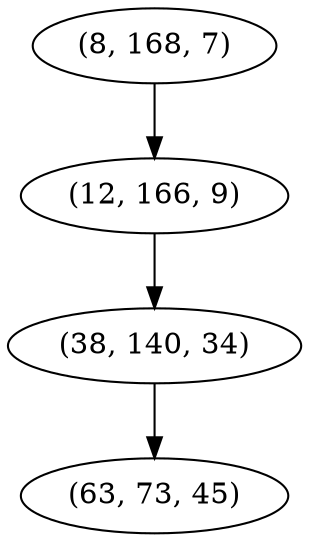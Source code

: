 digraph tree {
    "(8, 168, 7)";
    "(12, 166, 9)";
    "(38, 140, 34)";
    "(63, 73, 45)";
    "(8, 168, 7)" -> "(12, 166, 9)";
    "(12, 166, 9)" -> "(38, 140, 34)";
    "(38, 140, 34)" -> "(63, 73, 45)";
}
